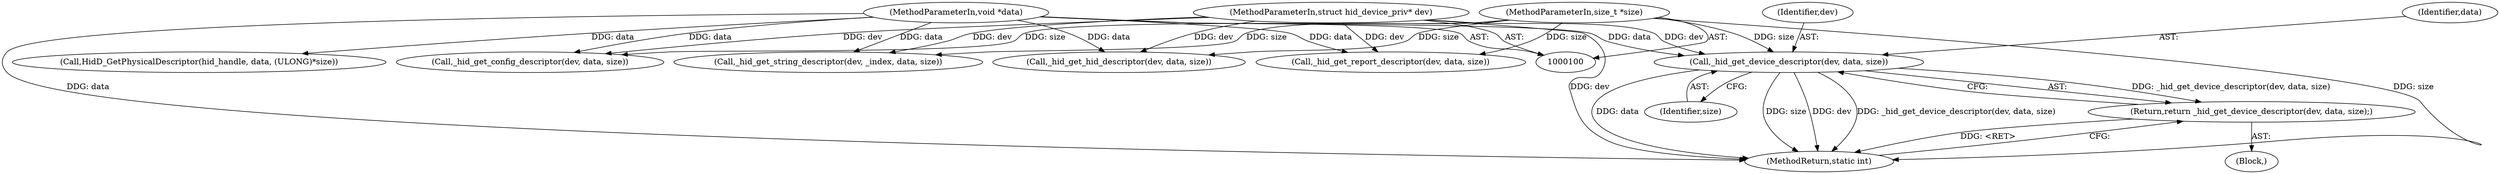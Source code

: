 digraph "1_Chrome_ac149a8d4371c0e01e0934fdd57b09e86f96b5b9_1@pointer" {
"1000116" [label="(Call,_hid_get_device_descriptor(dev, data, size))"];
"1000101" [label="(MethodParameterIn,struct hid_device_priv* dev)"];
"1000106" [label="(MethodParameterIn,void *data)"];
"1000107" [label="(MethodParameterIn,size_t *size)"];
"1000115" [label="(Return,return _hid_get_device_descriptor(dev, data, size);)"];
"1000127" [label="(Call,_hid_get_config_descriptor(dev, data, size))"];
"1000107" [label="(MethodParameterIn,size_t *size)"];
"1000101" [label="(MethodParameterIn,struct hid_device_priv* dev)"];
"1000149" [label="(Call,_hid_get_hid_descriptor(dev, data, size))"];
"1000172" [label="(Call,HidD_GetPhysicalDescriptor(hid_handle, data, (ULONG)*size))"];
"1000162" [label="(Call,_hid_get_report_descriptor(dev, data, size))"];
"1000117" [label="(Identifier,dev)"];
"1000119" [label="(Identifier,size)"];
"1000187" [label="(MethodReturn,static int)"];
"1000111" [label="(Block,)"];
"1000115" [label="(Return,return _hid_get_device_descriptor(dev, data, size);)"];
"1000116" [label="(Call,_hid_get_device_descriptor(dev, data, size))"];
"1000106" [label="(MethodParameterIn,void *data)"];
"1000118" [label="(Identifier,data)"];
"1000137" [label="(Call,_hid_get_string_descriptor(dev, _index, data, size))"];
"1000116" -> "1000115"  [label="AST: "];
"1000116" -> "1000119"  [label="CFG: "];
"1000117" -> "1000116"  [label="AST: "];
"1000118" -> "1000116"  [label="AST: "];
"1000119" -> "1000116"  [label="AST: "];
"1000115" -> "1000116"  [label="CFG: "];
"1000116" -> "1000187"  [label="DDG: data"];
"1000116" -> "1000187"  [label="DDG: size"];
"1000116" -> "1000187"  [label="DDG: dev"];
"1000116" -> "1000187"  [label="DDG: _hid_get_device_descriptor(dev, data, size)"];
"1000116" -> "1000115"  [label="DDG: _hid_get_device_descriptor(dev, data, size)"];
"1000101" -> "1000116"  [label="DDG: dev"];
"1000106" -> "1000116"  [label="DDG: data"];
"1000107" -> "1000116"  [label="DDG: size"];
"1000101" -> "1000100"  [label="AST: "];
"1000101" -> "1000187"  [label="DDG: dev"];
"1000101" -> "1000127"  [label="DDG: dev"];
"1000101" -> "1000137"  [label="DDG: dev"];
"1000101" -> "1000149"  [label="DDG: dev"];
"1000101" -> "1000162"  [label="DDG: dev"];
"1000106" -> "1000100"  [label="AST: "];
"1000106" -> "1000187"  [label="DDG: data"];
"1000106" -> "1000127"  [label="DDG: data"];
"1000106" -> "1000137"  [label="DDG: data"];
"1000106" -> "1000149"  [label="DDG: data"];
"1000106" -> "1000162"  [label="DDG: data"];
"1000106" -> "1000172"  [label="DDG: data"];
"1000107" -> "1000100"  [label="AST: "];
"1000107" -> "1000187"  [label="DDG: size"];
"1000107" -> "1000127"  [label="DDG: size"];
"1000107" -> "1000137"  [label="DDG: size"];
"1000107" -> "1000149"  [label="DDG: size"];
"1000107" -> "1000162"  [label="DDG: size"];
"1000115" -> "1000111"  [label="AST: "];
"1000187" -> "1000115"  [label="CFG: "];
"1000115" -> "1000187"  [label="DDG: <RET>"];
}
